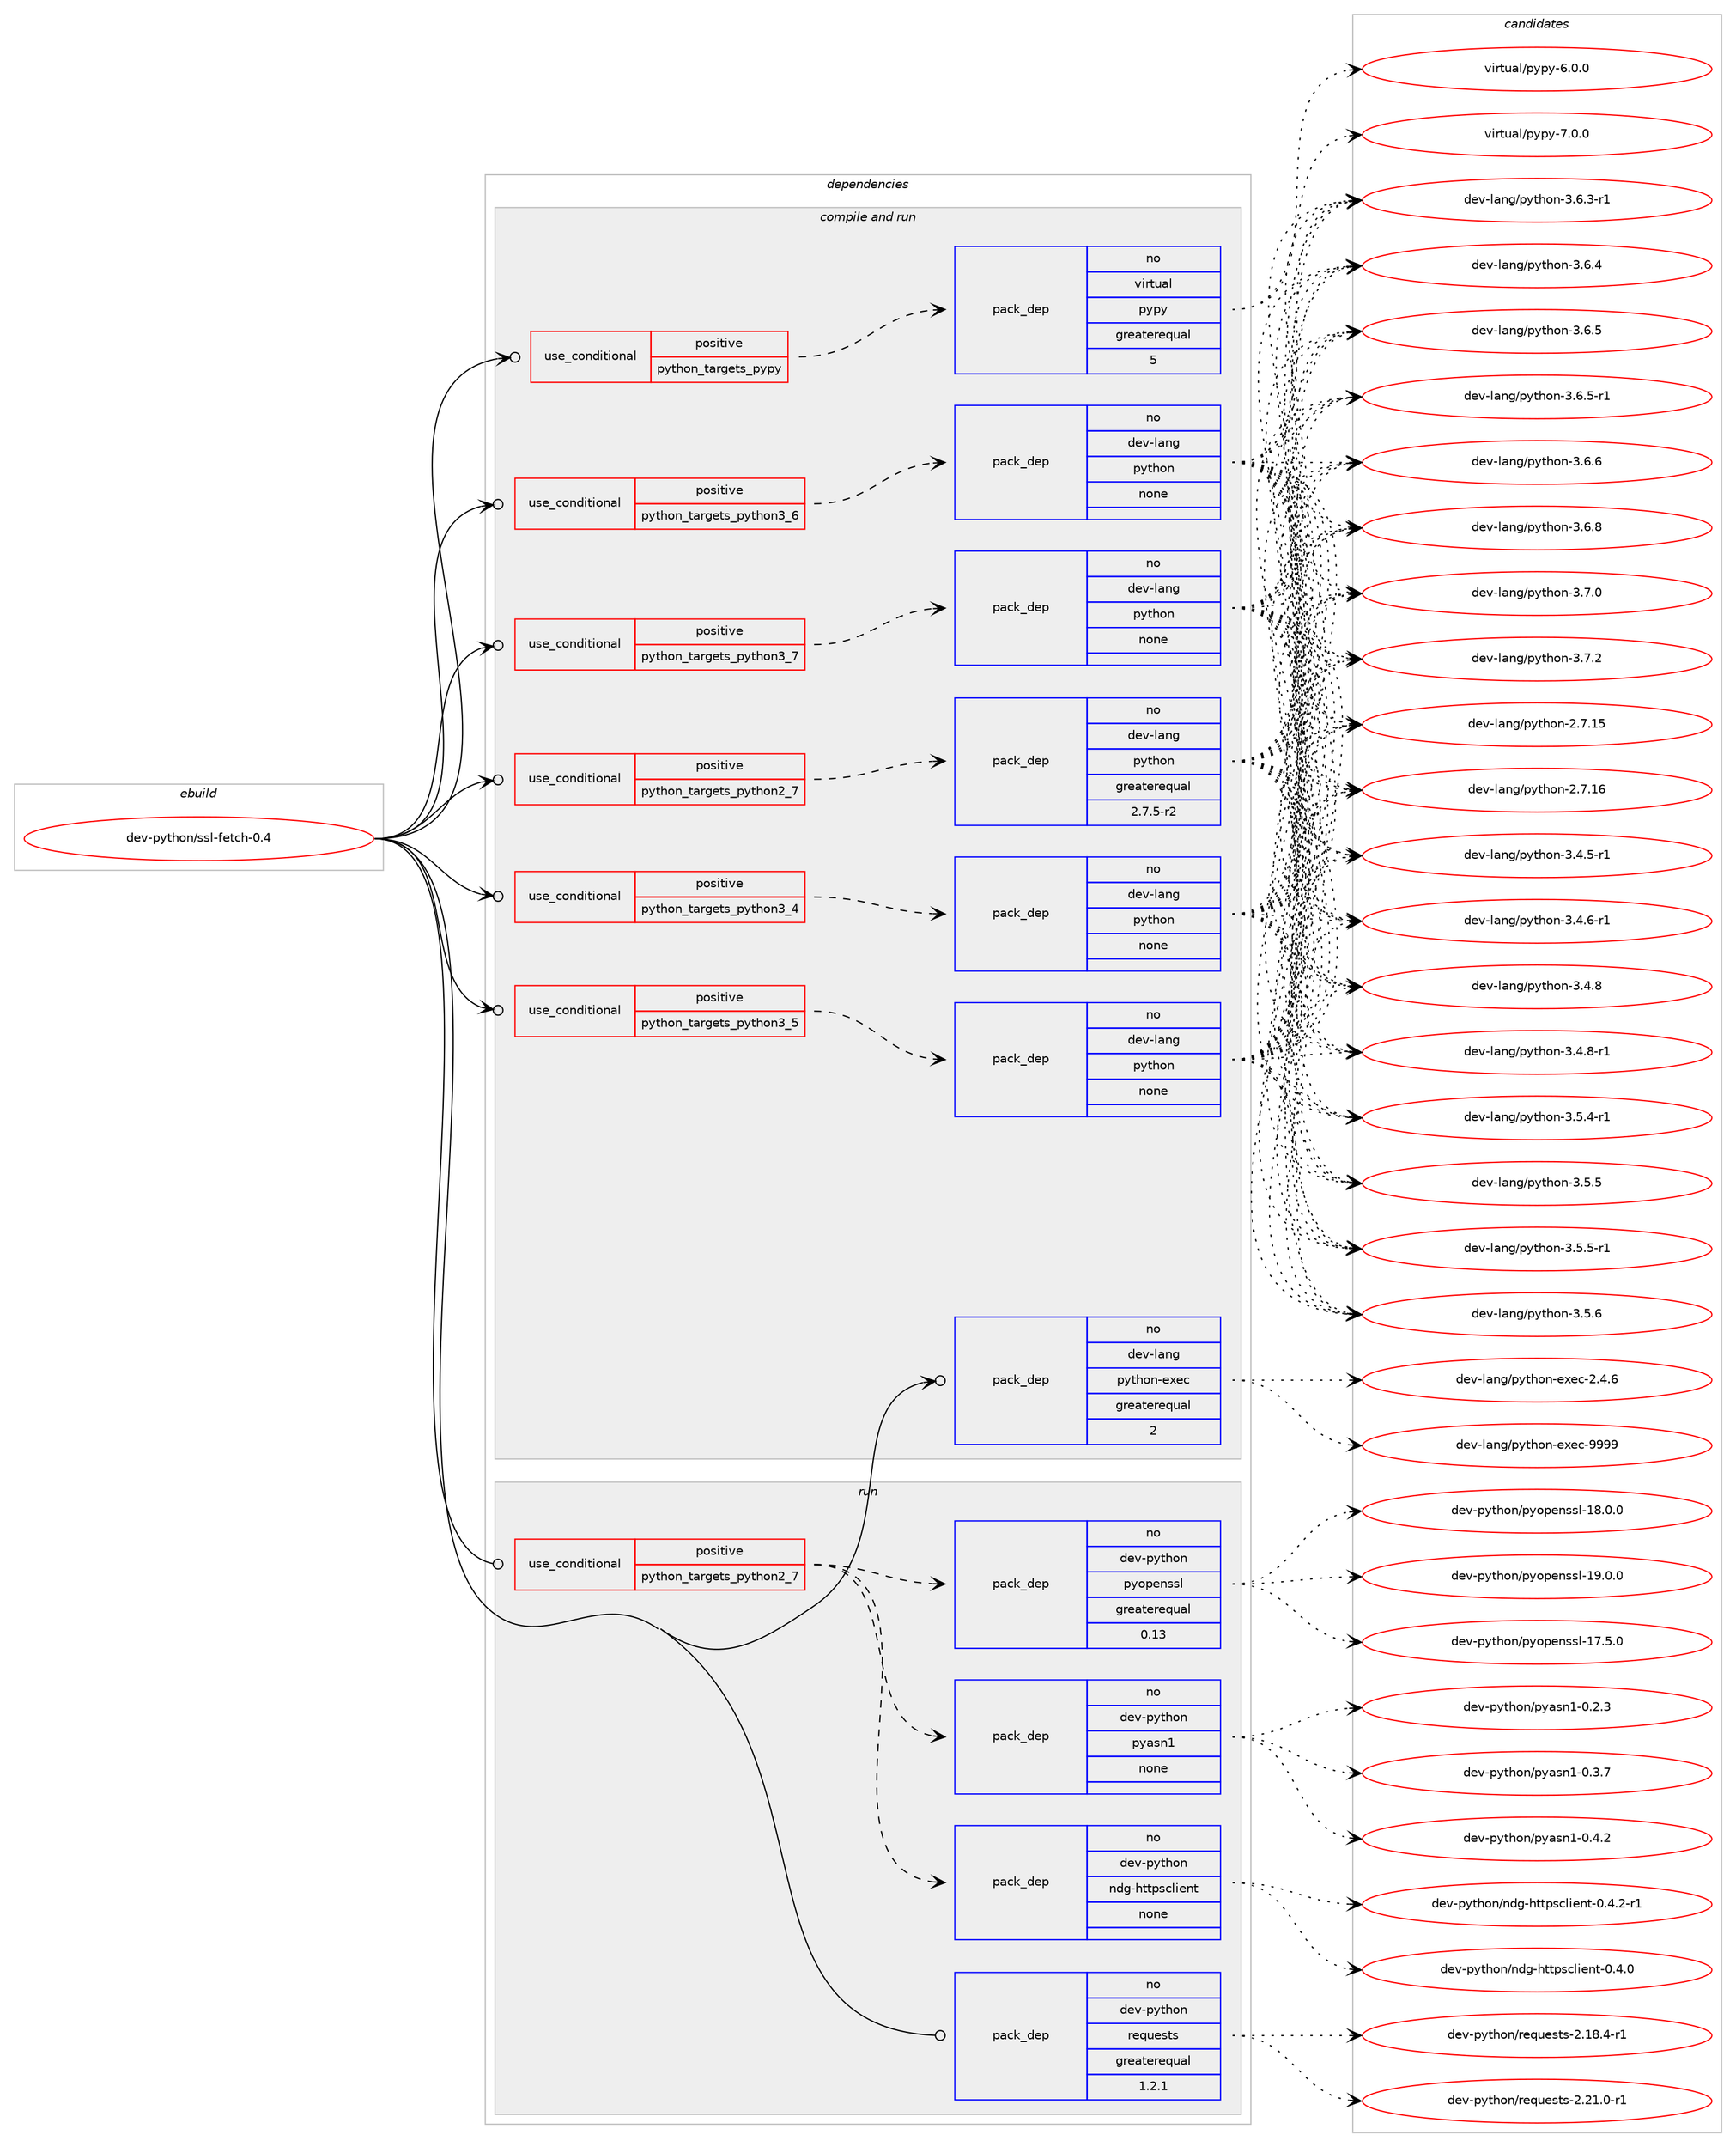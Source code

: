 digraph prolog {

# *************
# Graph options
# *************

newrank=true;
concentrate=true;
compound=true;
graph [rankdir=LR,fontname=Helvetica,fontsize=10,ranksep=1.5];#, ranksep=2.5, nodesep=0.2];
edge  [arrowhead=vee];
node  [fontname=Helvetica,fontsize=10];

# **********
# The ebuild
# **********

subgraph cluster_leftcol {
color=gray;
rank=same;
label=<<i>ebuild</i>>;
id [label="dev-python/ssl-fetch-0.4", color=red, width=4, href="../dev-python/ssl-fetch-0.4.svg"];
}

# ****************
# The dependencies
# ****************

subgraph cluster_midcol {
color=gray;
label=<<i>dependencies</i>>;
subgraph cluster_compile {
fillcolor="#eeeeee";
style=filled;
label=<<i>compile</i>>;
}
subgraph cluster_compileandrun {
fillcolor="#eeeeee";
style=filled;
label=<<i>compile and run</i>>;
subgraph cond385230 {
dependency1443046 [label=<<TABLE BORDER="0" CELLBORDER="1" CELLSPACING="0" CELLPADDING="4"><TR><TD ROWSPAN="3" CELLPADDING="10">use_conditional</TD></TR><TR><TD>positive</TD></TR><TR><TD>python_targets_pypy</TD></TR></TABLE>>, shape=none, color=red];
subgraph pack1034454 {
dependency1443047 [label=<<TABLE BORDER="0" CELLBORDER="1" CELLSPACING="0" CELLPADDING="4" WIDTH="220"><TR><TD ROWSPAN="6" CELLPADDING="30">pack_dep</TD></TR><TR><TD WIDTH="110">no</TD></TR><TR><TD>virtual</TD></TR><TR><TD>pypy</TD></TR><TR><TD>greaterequal</TD></TR><TR><TD>5</TD></TR></TABLE>>, shape=none, color=blue];
}
dependency1443046:e -> dependency1443047:w [weight=20,style="dashed",arrowhead="vee"];
}
id:e -> dependency1443046:w [weight=20,style="solid",arrowhead="odotvee"];
subgraph cond385231 {
dependency1443048 [label=<<TABLE BORDER="0" CELLBORDER="1" CELLSPACING="0" CELLPADDING="4"><TR><TD ROWSPAN="3" CELLPADDING="10">use_conditional</TD></TR><TR><TD>positive</TD></TR><TR><TD>python_targets_python2_7</TD></TR></TABLE>>, shape=none, color=red];
subgraph pack1034455 {
dependency1443049 [label=<<TABLE BORDER="0" CELLBORDER="1" CELLSPACING="0" CELLPADDING="4" WIDTH="220"><TR><TD ROWSPAN="6" CELLPADDING="30">pack_dep</TD></TR><TR><TD WIDTH="110">no</TD></TR><TR><TD>dev-lang</TD></TR><TR><TD>python</TD></TR><TR><TD>greaterequal</TD></TR><TR><TD>2.7.5-r2</TD></TR></TABLE>>, shape=none, color=blue];
}
dependency1443048:e -> dependency1443049:w [weight=20,style="dashed",arrowhead="vee"];
}
id:e -> dependency1443048:w [weight=20,style="solid",arrowhead="odotvee"];
subgraph cond385232 {
dependency1443050 [label=<<TABLE BORDER="0" CELLBORDER="1" CELLSPACING="0" CELLPADDING="4"><TR><TD ROWSPAN="3" CELLPADDING="10">use_conditional</TD></TR><TR><TD>positive</TD></TR><TR><TD>python_targets_python3_4</TD></TR></TABLE>>, shape=none, color=red];
subgraph pack1034456 {
dependency1443051 [label=<<TABLE BORDER="0" CELLBORDER="1" CELLSPACING="0" CELLPADDING="4" WIDTH="220"><TR><TD ROWSPAN="6" CELLPADDING="30">pack_dep</TD></TR><TR><TD WIDTH="110">no</TD></TR><TR><TD>dev-lang</TD></TR><TR><TD>python</TD></TR><TR><TD>none</TD></TR><TR><TD></TD></TR></TABLE>>, shape=none, color=blue];
}
dependency1443050:e -> dependency1443051:w [weight=20,style="dashed",arrowhead="vee"];
}
id:e -> dependency1443050:w [weight=20,style="solid",arrowhead="odotvee"];
subgraph cond385233 {
dependency1443052 [label=<<TABLE BORDER="0" CELLBORDER="1" CELLSPACING="0" CELLPADDING="4"><TR><TD ROWSPAN="3" CELLPADDING="10">use_conditional</TD></TR><TR><TD>positive</TD></TR><TR><TD>python_targets_python3_5</TD></TR></TABLE>>, shape=none, color=red];
subgraph pack1034457 {
dependency1443053 [label=<<TABLE BORDER="0" CELLBORDER="1" CELLSPACING="0" CELLPADDING="4" WIDTH="220"><TR><TD ROWSPAN="6" CELLPADDING="30">pack_dep</TD></TR><TR><TD WIDTH="110">no</TD></TR><TR><TD>dev-lang</TD></TR><TR><TD>python</TD></TR><TR><TD>none</TD></TR><TR><TD></TD></TR></TABLE>>, shape=none, color=blue];
}
dependency1443052:e -> dependency1443053:w [weight=20,style="dashed",arrowhead="vee"];
}
id:e -> dependency1443052:w [weight=20,style="solid",arrowhead="odotvee"];
subgraph cond385234 {
dependency1443054 [label=<<TABLE BORDER="0" CELLBORDER="1" CELLSPACING="0" CELLPADDING="4"><TR><TD ROWSPAN="3" CELLPADDING="10">use_conditional</TD></TR><TR><TD>positive</TD></TR><TR><TD>python_targets_python3_6</TD></TR></TABLE>>, shape=none, color=red];
subgraph pack1034458 {
dependency1443055 [label=<<TABLE BORDER="0" CELLBORDER="1" CELLSPACING="0" CELLPADDING="4" WIDTH="220"><TR><TD ROWSPAN="6" CELLPADDING="30">pack_dep</TD></TR><TR><TD WIDTH="110">no</TD></TR><TR><TD>dev-lang</TD></TR><TR><TD>python</TD></TR><TR><TD>none</TD></TR><TR><TD></TD></TR></TABLE>>, shape=none, color=blue];
}
dependency1443054:e -> dependency1443055:w [weight=20,style="dashed",arrowhead="vee"];
}
id:e -> dependency1443054:w [weight=20,style="solid",arrowhead="odotvee"];
subgraph cond385235 {
dependency1443056 [label=<<TABLE BORDER="0" CELLBORDER="1" CELLSPACING="0" CELLPADDING="4"><TR><TD ROWSPAN="3" CELLPADDING="10">use_conditional</TD></TR><TR><TD>positive</TD></TR><TR><TD>python_targets_python3_7</TD></TR></TABLE>>, shape=none, color=red];
subgraph pack1034459 {
dependency1443057 [label=<<TABLE BORDER="0" CELLBORDER="1" CELLSPACING="0" CELLPADDING="4" WIDTH="220"><TR><TD ROWSPAN="6" CELLPADDING="30">pack_dep</TD></TR><TR><TD WIDTH="110">no</TD></TR><TR><TD>dev-lang</TD></TR><TR><TD>python</TD></TR><TR><TD>none</TD></TR><TR><TD></TD></TR></TABLE>>, shape=none, color=blue];
}
dependency1443056:e -> dependency1443057:w [weight=20,style="dashed",arrowhead="vee"];
}
id:e -> dependency1443056:w [weight=20,style="solid",arrowhead="odotvee"];
subgraph pack1034460 {
dependency1443058 [label=<<TABLE BORDER="0" CELLBORDER="1" CELLSPACING="0" CELLPADDING="4" WIDTH="220"><TR><TD ROWSPAN="6" CELLPADDING="30">pack_dep</TD></TR><TR><TD WIDTH="110">no</TD></TR><TR><TD>dev-lang</TD></TR><TR><TD>python-exec</TD></TR><TR><TD>greaterequal</TD></TR><TR><TD>2</TD></TR></TABLE>>, shape=none, color=blue];
}
id:e -> dependency1443058:w [weight=20,style="solid",arrowhead="odotvee"];
}
subgraph cluster_run {
fillcolor="#eeeeee";
style=filled;
label=<<i>run</i>>;
subgraph cond385236 {
dependency1443059 [label=<<TABLE BORDER="0" CELLBORDER="1" CELLSPACING="0" CELLPADDING="4"><TR><TD ROWSPAN="3" CELLPADDING="10">use_conditional</TD></TR><TR><TD>positive</TD></TR><TR><TD>python_targets_python2_7</TD></TR></TABLE>>, shape=none, color=red];
subgraph pack1034461 {
dependency1443060 [label=<<TABLE BORDER="0" CELLBORDER="1" CELLSPACING="0" CELLPADDING="4" WIDTH="220"><TR><TD ROWSPAN="6" CELLPADDING="30">pack_dep</TD></TR><TR><TD WIDTH="110">no</TD></TR><TR><TD>dev-python</TD></TR><TR><TD>ndg-httpsclient</TD></TR><TR><TD>none</TD></TR><TR><TD></TD></TR></TABLE>>, shape=none, color=blue];
}
dependency1443059:e -> dependency1443060:w [weight=20,style="dashed",arrowhead="vee"];
subgraph pack1034462 {
dependency1443061 [label=<<TABLE BORDER="0" CELLBORDER="1" CELLSPACING="0" CELLPADDING="4" WIDTH="220"><TR><TD ROWSPAN="6" CELLPADDING="30">pack_dep</TD></TR><TR><TD WIDTH="110">no</TD></TR><TR><TD>dev-python</TD></TR><TR><TD>pyasn1</TD></TR><TR><TD>none</TD></TR><TR><TD></TD></TR></TABLE>>, shape=none, color=blue];
}
dependency1443059:e -> dependency1443061:w [weight=20,style="dashed",arrowhead="vee"];
subgraph pack1034463 {
dependency1443062 [label=<<TABLE BORDER="0" CELLBORDER="1" CELLSPACING="0" CELLPADDING="4" WIDTH="220"><TR><TD ROWSPAN="6" CELLPADDING="30">pack_dep</TD></TR><TR><TD WIDTH="110">no</TD></TR><TR><TD>dev-python</TD></TR><TR><TD>pyopenssl</TD></TR><TR><TD>greaterequal</TD></TR><TR><TD>0.13</TD></TR></TABLE>>, shape=none, color=blue];
}
dependency1443059:e -> dependency1443062:w [weight=20,style="dashed",arrowhead="vee"];
}
id:e -> dependency1443059:w [weight=20,style="solid",arrowhead="odot"];
subgraph pack1034464 {
dependency1443063 [label=<<TABLE BORDER="0" CELLBORDER="1" CELLSPACING="0" CELLPADDING="4" WIDTH="220"><TR><TD ROWSPAN="6" CELLPADDING="30">pack_dep</TD></TR><TR><TD WIDTH="110">no</TD></TR><TR><TD>dev-python</TD></TR><TR><TD>requests</TD></TR><TR><TD>greaterequal</TD></TR><TR><TD>1.2.1</TD></TR></TABLE>>, shape=none, color=blue];
}
id:e -> dependency1443063:w [weight=20,style="solid",arrowhead="odot"];
}
}

# **************
# The candidates
# **************

subgraph cluster_choices {
rank=same;
color=gray;
label=<<i>candidates</i>>;

subgraph choice1034454 {
color=black;
nodesep=1;
choice1181051141161179710847112121112121455446484648 [label="virtual/pypy-6.0.0", color=red, width=4,href="../virtual/pypy-6.0.0.svg"];
choice1181051141161179710847112121112121455546484648 [label="virtual/pypy-7.0.0", color=red, width=4,href="../virtual/pypy-7.0.0.svg"];
dependency1443047:e -> choice1181051141161179710847112121112121455446484648:w [style=dotted,weight="100"];
dependency1443047:e -> choice1181051141161179710847112121112121455546484648:w [style=dotted,weight="100"];
}
subgraph choice1034455 {
color=black;
nodesep=1;
choice10010111845108971101034711212111610411111045504655464953 [label="dev-lang/python-2.7.15", color=red, width=4,href="../dev-lang/python-2.7.15.svg"];
choice10010111845108971101034711212111610411111045504655464954 [label="dev-lang/python-2.7.16", color=red, width=4,href="../dev-lang/python-2.7.16.svg"];
choice1001011184510897110103471121211161041111104551465246534511449 [label="dev-lang/python-3.4.5-r1", color=red, width=4,href="../dev-lang/python-3.4.5-r1.svg"];
choice1001011184510897110103471121211161041111104551465246544511449 [label="dev-lang/python-3.4.6-r1", color=red, width=4,href="../dev-lang/python-3.4.6-r1.svg"];
choice100101118451089711010347112121116104111110455146524656 [label="dev-lang/python-3.4.8", color=red, width=4,href="../dev-lang/python-3.4.8.svg"];
choice1001011184510897110103471121211161041111104551465246564511449 [label="dev-lang/python-3.4.8-r1", color=red, width=4,href="../dev-lang/python-3.4.8-r1.svg"];
choice1001011184510897110103471121211161041111104551465346524511449 [label="dev-lang/python-3.5.4-r1", color=red, width=4,href="../dev-lang/python-3.5.4-r1.svg"];
choice100101118451089711010347112121116104111110455146534653 [label="dev-lang/python-3.5.5", color=red, width=4,href="../dev-lang/python-3.5.5.svg"];
choice1001011184510897110103471121211161041111104551465346534511449 [label="dev-lang/python-3.5.5-r1", color=red, width=4,href="../dev-lang/python-3.5.5-r1.svg"];
choice100101118451089711010347112121116104111110455146534654 [label="dev-lang/python-3.5.6", color=red, width=4,href="../dev-lang/python-3.5.6.svg"];
choice1001011184510897110103471121211161041111104551465446514511449 [label="dev-lang/python-3.6.3-r1", color=red, width=4,href="../dev-lang/python-3.6.3-r1.svg"];
choice100101118451089711010347112121116104111110455146544652 [label="dev-lang/python-3.6.4", color=red, width=4,href="../dev-lang/python-3.6.4.svg"];
choice100101118451089711010347112121116104111110455146544653 [label="dev-lang/python-3.6.5", color=red, width=4,href="../dev-lang/python-3.6.5.svg"];
choice1001011184510897110103471121211161041111104551465446534511449 [label="dev-lang/python-3.6.5-r1", color=red, width=4,href="../dev-lang/python-3.6.5-r1.svg"];
choice100101118451089711010347112121116104111110455146544654 [label="dev-lang/python-3.6.6", color=red, width=4,href="../dev-lang/python-3.6.6.svg"];
choice100101118451089711010347112121116104111110455146544656 [label="dev-lang/python-3.6.8", color=red, width=4,href="../dev-lang/python-3.6.8.svg"];
choice100101118451089711010347112121116104111110455146554648 [label="dev-lang/python-3.7.0", color=red, width=4,href="../dev-lang/python-3.7.0.svg"];
choice100101118451089711010347112121116104111110455146554650 [label="dev-lang/python-3.7.2", color=red, width=4,href="../dev-lang/python-3.7.2.svg"];
dependency1443049:e -> choice10010111845108971101034711212111610411111045504655464953:w [style=dotted,weight="100"];
dependency1443049:e -> choice10010111845108971101034711212111610411111045504655464954:w [style=dotted,weight="100"];
dependency1443049:e -> choice1001011184510897110103471121211161041111104551465246534511449:w [style=dotted,weight="100"];
dependency1443049:e -> choice1001011184510897110103471121211161041111104551465246544511449:w [style=dotted,weight="100"];
dependency1443049:e -> choice100101118451089711010347112121116104111110455146524656:w [style=dotted,weight="100"];
dependency1443049:e -> choice1001011184510897110103471121211161041111104551465246564511449:w [style=dotted,weight="100"];
dependency1443049:e -> choice1001011184510897110103471121211161041111104551465346524511449:w [style=dotted,weight="100"];
dependency1443049:e -> choice100101118451089711010347112121116104111110455146534653:w [style=dotted,weight="100"];
dependency1443049:e -> choice1001011184510897110103471121211161041111104551465346534511449:w [style=dotted,weight="100"];
dependency1443049:e -> choice100101118451089711010347112121116104111110455146534654:w [style=dotted,weight="100"];
dependency1443049:e -> choice1001011184510897110103471121211161041111104551465446514511449:w [style=dotted,weight="100"];
dependency1443049:e -> choice100101118451089711010347112121116104111110455146544652:w [style=dotted,weight="100"];
dependency1443049:e -> choice100101118451089711010347112121116104111110455146544653:w [style=dotted,weight="100"];
dependency1443049:e -> choice1001011184510897110103471121211161041111104551465446534511449:w [style=dotted,weight="100"];
dependency1443049:e -> choice100101118451089711010347112121116104111110455146544654:w [style=dotted,weight="100"];
dependency1443049:e -> choice100101118451089711010347112121116104111110455146544656:w [style=dotted,weight="100"];
dependency1443049:e -> choice100101118451089711010347112121116104111110455146554648:w [style=dotted,weight="100"];
dependency1443049:e -> choice100101118451089711010347112121116104111110455146554650:w [style=dotted,weight="100"];
}
subgraph choice1034456 {
color=black;
nodesep=1;
choice10010111845108971101034711212111610411111045504655464953 [label="dev-lang/python-2.7.15", color=red, width=4,href="../dev-lang/python-2.7.15.svg"];
choice10010111845108971101034711212111610411111045504655464954 [label="dev-lang/python-2.7.16", color=red, width=4,href="../dev-lang/python-2.7.16.svg"];
choice1001011184510897110103471121211161041111104551465246534511449 [label="dev-lang/python-3.4.5-r1", color=red, width=4,href="../dev-lang/python-3.4.5-r1.svg"];
choice1001011184510897110103471121211161041111104551465246544511449 [label="dev-lang/python-3.4.6-r1", color=red, width=4,href="../dev-lang/python-3.4.6-r1.svg"];
choice100101118451089711010347112121116104111110455146524656 [label="dev-lang/python-3.4.8", color=red, width=4,href="../dev-lang/python-3.4.8.svg"];
choice1001011184510897110103471121211161041111104551465246564511449 [label="dev-lang/python-3.4.8-r1", color=red, width=4,href="../dev-lang/python-3.4.8-r1.svg"];
choice1001011184510897110103471121211161041111104551465346524511449 [label="dev-lang/python-3.5.4-r1", color=red, width=4,href="../dev-lang/python-3.5.4-r1.svg"];
choice100101118451089711010347112121116104111110455146534653 [label="dev-lang/python-3.5.5", color=red, width=4,href="../dev-lang/python-3.5.5.svg"];
choice1001011184510897110103471121211161041111104551465346534511449 [label="dev-lang/python-3.5.5-r1", color=red, width=4,href="../dev-lang/python-3.5.5-r1.svg"];
choice100101118451089711010347112121116104111110455146534654 [label="dev-lang/python-3.5.6", color=red, width=4,href="../dev-lang/python-3.5.6.svg"];
choice1001011184510897110103471121211161041111104551465446514511449 [label="dev-lang/python-3.6.3-r1", color=red, width=4,href="../dev-lang/python-3.6.3-r1.svg"];
choice100101118451089711010347112121116104111110455146544652 [label="dev-lang/python-3.6.4", color=red, width=4,href="../dev-lang/python-3.6.4.svg"];
choice100101118451089711010347112121116104111110455146544653 [label="dev-lang/python-3.6.5", color=red, width=4,href="../dev-lang/python-3.6.5.svg"];
choice1001011184510897110103471121211161041111104551465446534511449 [label="dev-lang/python-3.6.5-r1", color=red, width=4,href="../dev-lang/python-3.6.5-r1.svg"];
choice100101118451089711010347112121116104111110455146544654 [label="dev-lang/python-3.6.6", color=red, width=4,href="../dev-lang/python-3.6.6.svg"];
choice100101118451089711010347112121116104111110455146544656 [label="dev-lang/python-3.6.8", color=red, width=4,href="../dev-lang/python-3.6.8.svg"];
choice100101118451089711010347112121116104111110455146554648 [label="dev-lang/python-3.7.0", color=red, width=4,href="../dev-lang/python-3.7.0.svg"];
choice100101118451089711010347112121116104111110455146554650 [label="dev-lang/python-3.7.2", color=red, width=4,href="../dev-lang/python-3.7.2.svg"];
dependency1443051:e -> choice10010111845108971101034711212111610411111045504655464953:w [style=dotted,weight="100"];
dependency1443051:e -> choice10010111845108971101034711212111610411111045504655464954:w [style=dotted,weight="100"];
dependency1443051:e -> choice1001011184510897110103471121211161041111104551465246534511449:w [style=dotted,weight="100"];
dependency1443051:e -> choice1001011184510897110103471121211161041111104551465246544511449:w [style=dotted,weight="100"];
dependency1443051:e -> choice100101118451089711010347112121116104111110455146524656:w [style=dotted,weight="100"];
dependency1443051:e -> choice1001011184510897110103471121211161041111104551465246564511449:w [style=dotted,weight="100"];
dependency1443051:e -> choice1001011184510897110103471121211161041111104551465346524511449:w [style=dotted,weight="100"];
dependency1443051:e -> choice100101118451089711010347112121116104111110455146534653:w [style=dotted,weight="100"];
dependency1443051:e -> choice1001011184510897110103471121211161041111104551465346534511449:w [style=dotted,weight="100"];
dependency1443051:e -> choice100101118451089711010347112121116104111110455146534654:w [style=dotted,weight="100"];
dependency1443051:e -> choice1001011184510897110103471121211161041111104551465446514511449:w [style=dotted,weight="100"];
dependency1443051:e -> choice100101118451089711010347112121116104111110455146544652:w [style=dotted,weight="100"];
dependency1443051:e -> choice100101118451089711010347112121116104111110455146544653:w [style=dotted,weight="100"];
dependency1443051:e -> choice1001011184510897110103471121211161041111104551465446534511449:w [style=dotted,weight="100"];
dependency1443051:e -> choice100101118451089711010347112121116104111110455146544654:w [style=dotted,weight="100"];
dependency1443051:e -> choice100101118451089711010347112121116104111110455146544656:w [style=dotted,weight="100"];
dependency1443051:e -> choice100101118451089711010347112121116104111110455146554648:w [style=dotted,weight="100"];
dependency1443051:e -> choice100101118451089711010347112121116104111110455146554650:w [style=dotted,weight="100"];
}
subgraph choice1034457 {
color=black;
nodesep=1;
choice10010111845108971101034711212111610411111045504655464953 [label="dev-lang/python-2.7.15", color=red, width=4,href="../dev-lang/python-2.7.15.svg"];
choice10010111845108971101034711212111610411111045504655464954 [label="dev-lang/python-2.7.16", color=red, width=4,href="../dev-lang/python-2.7.16.svg"];
choice1001011184510897110103471121211161041111104551465246534511449 [label="dev-lang/python-3.4.5-r1", color=red, width=4,href="../dev-lang/python-3.4.5-r1.svg"];
choice1001011184510897110103471121211161041111104551465246544511449 [label="dev-lang/python-3.4.6-r1", color=red, width=4,href="../dev-lang/python-3.4.6-r1.svg"];
choice100101118451089711010347112121116104111110455146524656 [label="dev-lang/python-3.4.8", color=red, width=4,href="../dev-lang/python-3.4.8.svg"];
choice1001011184510897110103471121211161041111104551465246564511449 [label="dev-lang/python-3.4.8-r1", color=red, width=4,href="../dev-lang/python-3.4.8-r1.svg"];
choice1001011184510897110103471121211161041111104551465346524511449 [label="dev-lang/python-3.5.4-r1", color=red, width=4,href="../dev-lang/python-3.5.4-r1.svg"];
choice100101118451089711010347112121116104111110455146534653 [label="dev-lang/python-3.5.5", color=red, width=4,href="../dev-lang/python-3.5.5.svg"];
choice1001011184510897110103471121211161041111104551465346534511449 [label="dev-lang/python-3.5.5-r1", color=red, width=4,href="../dev-lang/python-3.5.5-r1.svg"];
choice100101118451089711010347112121116104111110455146534654 [label="dev-lang/python-3.5.6", color=red, width=4,href="../dev-lang/python-3.5.6.svg"];
choice1001011184510897110103471121211161041111104551465446514511449 [label="dev-lang/python-3.6.3-r1", color=red, width=4,href="../dev-lang/python-3.6.3-r1.svg"];
choice100101118451089711010347112121116104111110455146544652 [label="dev-lang/python-3.6.4", color=red, width=4,href="../dev-lang/python-3.6.4.svg"];
choice100101118451089711010347112121116104111110455146544653 [label="dev-lang/python-3.6.5", color=red, width=4,href="../dev-lang/python-3.6.5.svg"];
choice1001011184510897110103471121211161041111104551465446534511449 [label="dev-lang/python-3.6.5-r1", color=red, width=4,href="../dev-lang/python-3.6.5-r1.svg"];
choice100101118451089711010347112121116104111110455146544654 [label="dev-lang/python-3.6.6", color=red, width=4,href="../dev-lang/python-3.6.6.svg"];
choice100101118451089711010347112121116104111110455146544656 [label="dev-lang/python-3.6.8", color=red, width=4,href="../dev-lang/python-3.6.8.svg"];
choice100101118451089711010347112121116104111110455146554648 [label="dev-lang/python-3.7.0", color=red, width=4,href="../dev-lang/python-3.7.0.svg"];
choice100101118451089711010347112121116104111110455146554650 [label="dev-lang/python-3.7.2", color=red, width=4,href="../dev-lang/python-3.7.2.svg"];
dependency1443053:e -> choice10010111845108971101034711212111610411111045504655464953:w [style=dotted,weight="100"];
dependency1443053:e -> choice10010111845108971101034711212111610411111045504655464954:w [style=dotted,weight="100"];
dependency1443053:e -> choice1001011184510897110103471121211161041111104551465246534511449:w [style=dotted,weight="100"];
dependency1443053:e -> choice1001011184510897110103471121211161041111104551465246544511449:w [style=dotted,weight="100"];
dependency1443053:e -> choice100101118451089711010347112121116104111110455146524656:w [style=dotted,weight="100"];
dependency1443053:e -> choice1001011184510897110103471121211161041111104551465246564511449:w [style=dotted,weight="100"];
dependency1443053:e -> choice1001011184510897110103471121211161041111104551465346524511449:w [style=dotted,weight="100"];
dependency1443053:e -> choice100101118451089711010347112121116104111110455146534653:w [style=dotted,weight="100"];
dependency1443053:e -> choice1001011184510897110103471121211161041111104551465346534511449:w [style=dotted,weight="100"];
dependency1443053:e -> choice100101118451089711010347112121116104111110455146534654:w [style=dotted,weight="100"];
dependency1443053:e -> choice1001011184510897110103471121211161041111104551465446514511449:w [style=dotted,weight="100"];
dependency1443053:e -> choice100101118451089711010347112121116104111110455146544652:w [style=dotted,weight="100"];
dependency1443053:e -> choice100101118451089711010347112121116104111110455146544653:w [style=dotted,weight="100"];
dependency1443053:e -> choice1001011184510897110103471121211161041111104551465446534511449:w [style=dotted,weight="100"];
dependency1443053:e -> choice100101118451089711010347112121116104111110455146544654:w [style=dotted,weight="100"];
dependency1443053:e -> choice100101118451089711010347112121116104111110455146544656:w [style=dotted,weight="100"];
dependency1443053:e -> choice100101118451089711010347112121116104111110455146554648:w [style=dotted,weight="100"];
dependency1443053:e -> choice100101118451089711010347112121116104111110455146554650:w [style=dotted,weight="100"];
}
subgraph choice1034458 {
color=black;
nodesep=1;
choice10010111845108971101034711212111610411111045504655464953 [label="dev-lang/python-2.7.15", color=red, width=4,href="../dev-lang/python-2.7.15.svg"];
choice10010111845108971101034711212111610411111045504655464954 [label="dev-lang/python-2.7.16", color=red, width=4,href="../dev-lang/python-2.7.16.svg"];
choice1001011184510897110103471121211161041111104551465246534511449 [label="dev-lang/python-3.4.5-r1", color=red, width=4,href="../dev-lang/python-3.4.5-r1.svg"];
choice1001011184510897110103471121211161041111104551465246544511449 [label="dev-lang/python-3.4.6-r1", color=red, width=4,href="../dev-lang/python-3.4.6-r1.svg"];
choice100101118451089711010347112121116104111110455146524656 [label="dev-lang/python-3.4.8", color=red, width=4,href="../dev-lang/python-3.4.8.svg"];
choice1001011184510897110103471121211161041111104551465246564511449 [label="dev-lang/python-3.4.8-r1", color=red, width=4,href="../dev-lang/python-3.4.8-r1.svg"];
choice1001011184510897110103471121211161041111104551465346524511449 [label="dev-lang/python-3.5.4-r1", color=red, width=4,href="../dev-lang/python-3.5.4-r1.svg"];
choice100101118451089711010347112121116104111110455146534653 [label="dev-lang/python-3.5.5", color=red, width=4,href="../dev-lang/python-3.5.5.svg"];
choice1001011184510897110103471121211161041111104551465346534511449 [label="dev-lang/python-3.5.5-r1", color=red, width=4,href="../dev-lang/python-3.5.5-r1.svg"];
choice100101118451089711010347112121116104111110455146534654 [label="dev-lang/python-3.5.6", color=red, width=4,href="../dev-lang/python-3.5.6.svg"];
choice1001011184510897110103471121211161041111104551465446514511449 [label="dev-lang/python-3.6.3-r1", color=red, width=4,href="../dev-lang/python-3.6.3-r1.svg"];
choice100101118451089711010347112121116104111110455146544652 [label="dev-lang/python-3.6.4", color=red, width=4,href="../dev-lang/python-3.6.4.svg"];
choice100101118451089711010347112121116104111110455146544653 [label="dev-lang/python-3.6.5", color=red, width=4,href="../dev-lang/python-3.6.5.svg"];
choice1001011184510897110103471121211161041111104551465446534511449 [label="dev-lang/python-3.6.5-r1", color=red, width=4,href="../dev-lang/python-3.6.5-r1.svg"];
choice100101118451089711010347112121116104111110455146544654 [label="dev-lang/python-3.6.6", color=red, width=4,href="../dev-lang/python-3.6.6.svg"];
choice100101118451089711010347112121116104111110455146544656 [label="dev-lang/python-3.6.8", color=red, width=4,href="../dev-lang/python-3.6.8.svg"];
choice100101118451089711010347112121116104111110455146554648 [label="dev-lang/python-3.7.0", color=red, width=4,href="../dev-lang/python-3.7.0.svg"];
choice100101118451089711010347112121116104111110455146554650 [label="dev-lang/python-3.7.2", color=red, width=4,href="../dev-lang/python-3.7.2.svg"];
dependency1443055:e -> choice10010111845108971101034711212111610411111045504655464953:w [style=dotted,weight="100"];
dependency1443055:e -> choice10010111845108971101034711212111610411111045504655464954:w [style=dotted,weight="100"];
dependency1443055:e -> choice1001011184510897110103471121211161041111104551465246534511449:w [style=dotted,weight="100"];
dependency1443055:e -> choice1001011184510897110103471121211161041111104551465246544511449:w [style=dotted,weight="100"];
dependency1443055:e -> choice100101118451089711010347112121116104111110455146524656:w [style=dotted,weight="100"];
dependency1443055:e -> choice1001011184510897110103471121211161041111104551465246564511449:w [style=dotted,weight="100"];
dependency1443055:e -> choice1001011184510897110103471121211161041111104551465346524511449:w [style=dotted,weight="100"];
dependency1443055:e -> choice100101118451089711010347112121116104111110455146534653:w [style=dotted,weight="100"];
dependency1443055:e -> choice1001011184510897110103471121211161041111104551465346534511449:w [style=dotted,weight="100"];
dependency1443055:e -> choice100101118451089711010347112121116104111110455146534654:w [style=dotted,weight="100"];
dependency1443055:e -> choice1001011184510897110103471121211161041111104551465446514511449:w [style=dotted,weight="100"];
dependency1443055:e -> choice100101118451089711010347112121116104111110455146544652:w [style=dotted,weight="100"];
dependency1443055:e -> choice100101118451089711010347112121116104111110455146544653:w [style=dotted,weight="100"];
dependency1443055:e -> choice1001011184510897110103471121211161041111104551465446534511449:w [style=dotted,weight="100"];
dependency1443055:e -> choice100101118451089711010347112121116104111110455146544654:w [style=dotted,weight="100"];
dependency1443055:e -> choice100101118451089711010347112121116104111110455146544656:w [style=dotted,weight="100"];
dependency1443055:e -> choice100101118451089711010347112121116104111110455146554648:w [style=dotted,weight="100"];
dependency1443055:e -> choice100101118451089711010347112121116104111110455146554650:w [style=dotted,weight="100"];
}
subgraph choice1034459 {
color=black;
nodesep=1;
choice10010111845108971101034711212111610411111045504655464953 [label="dev-lang/python-2.7.15", color=red, width=4,href="../dev-lang/python-2.7.15.svg"];
choice10010111845108971101034711212111610411111045504655464954 [label="dev-lang/python-2.7.16", color=red, width=4,href="../dev-lang/python-2.7.16.svg"];
choice1001011184510897110103471121211161041111104551465246534511449 [label="dev-lang/python-3.4.5-r1", color=red, width=4,href="../dev-lang/python-3.4.5-r1.svg"];
choice1001011184510897110103471121211161041111104551465246544511449 [label="dev-lang/python-3.4.6-r1", color=red, width=4,href="../dev-lang/python-3.4.6-r1.svg"];
choice100101118451089711010347112121116104111110455146524656 [label="dev-lang/python-3.4.8", color=red, width=4,href="../dev-lang/python-3.4.8.svg"];
choice1001011184510897110103471121211161041111104551465246564511449 [label="dev-lang/python-3.4.8-r1", color=red, width=4,href="../dev-lang/python-3.4.8-r1.svg"];
choice1001011184510897110103471121211161041111104551465346524511449 [label="dev-lang/python-3.5.4-r1", color=red, width=4,href="../dev-lang/python-3.5.4-r1.svg"];
choice100101118451089711010347112121116104111110455146534653 [label="dev-lang/python-3.5.5", color=red, width=4,href="../dev-lang/python-3.5.5.svg"];
choice1001011184510897110103471121211161041111104551465346534511449 [label="dev-lang/python-3.5.5-r1", color=red, width=4,href="../dev-lang/python-3.5.5-r1.svg"];
choice100101118451089711010347112121116104111110455146534654 [label="dev-lang/python-3.5.6", color=red, width=4,href="../dev-lang/python-3.5.6.svg"];
choice1001011184510897110103471121211161041111104551465446514511449 [label="dev-lang/python-3.6.3-r1", color=red, width=4,href="../dev-lang/python-3.6.3-r1.svg"];
choice100101118451089711010347112121116104111110455146544652 [label="dev-lang/python-3.6.4", color=red, width=4,href="../dev-lang/python-3.6.4.svg"];
choice100101118451089711010347112121116104111110455146544653 [label="dev-lang/python-3.6.5", color=red, width=4,href="../dev-lang/python-3.6.5.svg"];
choice1001011184510897110103471121211161041111104551465446534511449 [label="dev-lang/python-3.6.5-r1", color=red, width=4,href="../dev-lang/python-3.6.5-r1.svg"];
choice100101118451089711010347112121116104111110455146544654 [label="dev-lang/python-3.6.6", color=red, width=4,href="../dev-lang/python-3.6.6.svg"];
choice100101118451089711010347112121116104111110455146544656 [label="dev-lang/python-3.6.8", color=red, width=4,href="../dev-lang/python-3.6.8.svg"];
choice100101118451089711010347112121116104111110455146554648 [label="dev-lang/python-3.7.0", color=red, width=4,href="../dev-lang/python-3.7.0.svg"];
choice100101118451089711010347112121116104111110455146554650 [label="dev-lang/python-3.7.2", color=red, width=4,href="../dev-lang/python-3.7.2.svg"];
dependency1443057:e -> choice10010111845108971101034711212111610411111045504655464953:w [style=dotted,weight="100"];
dependency1443057:e -> choice10010111845108971101034711212111610411111045504655464954:w [style=dotted,weight="100"];
dependency1443057:e -> choice1001011184510897110103471121211161041111104551465246534511449:w [style=dotted,weight="100"];
dependency1443057:e -> choice1001011184510897110103471121211161041111104551465246544511449:w [style=dotted,weight="100"];
dependency1443057:e -> choice100101118451089711010347112121116104111110455146524656:w [style=dotted,weight="100"];
dependency1443057:e -> choice1001011184510897110103471121211161041111104551465246564511449:w [style=dotted,weight="100"];
dependency1443057:e -> choice1001011184510897110103471121211161041111104551465346524511449:w [style=dotted,weight="100"];
dependency1443057:e -> choice100101118451089711010347112121116104111110455146534653:w [style=dotted,weight="100"];
dependency1443057:e -> choice1001011184510897110103471121211161041111104551465346534511449:w [style=dotted,weight="100"];
dependency1443057:e -> choice100101118451089711010347112121116104111110455146534654:w [style=dotted,weight="100"];
dependency1443057:e -> choice1001011184510897110103471121211161041111104551465446514511449:w [style=dotted,weight="100"];
dependency1443057:e -> choice100101118451089711010347112121116104111110455146544652:w [style=dotted,weight="100"];
dependency1443057:e -> choice100101118451089711010347112121116104111110455146544653:w [style=dotted,weight="100"];
dependency1443057:e -> choice1001011184510897110103471121211161041111104551465446534511449:w [style=dotted,weight="100"];
dependency1443057:e -> choice100101118451089711010347112121116104111110455146544654:w [style=dotted,weight="100"];
dependency1443057:e -> choice100101118451089711010347112121116104111110455146544656:w [style=dotted,weight="100"];
dependency1443057:e -> choice100101118451089711010347112121116104111110455146554648:w [style=dotted,weight="100"];
dependency1443057:e -> choice100101118451089711010347112121116104111110455146554650:w [style=dotted,weight="100"];
}
subgraph choice1034460 {
color=black;
nodesep=1;
choice1001011184510897110103471121211161041111104510112010199455046524654 [label="dev-lang/python-exec-2.4.6", color=red, width=4,href="../dev-lang/python-exec-2.4.6.svg"];
choice10010111845108971101034711212111610411111045101120101994557575757 [label="dev-lang/python-exec-9999", color=red, width=4,href="../dev-lang/python-exec-9999.svg"];
dependency1443058:e -> choice1001011184510897110103471121211161041111104510112010199455046524654:w [style=dotted,weight="100"];
dependency1443058:e -> choice10010111845108971101034711212111610411111045101120101994557575757:w [style=dotted,weight="100"];
}
subgraph choice1034461 {
color=black;
nodesep=1;
choice10010111845112121116104111110471101001034510411611611211599108105101110116454846524648 [label="dev-python/ndg-httpsclient-0.4.0", color=red, width=4,href="../dev-python/ndg-httpsclient-0.4.0.svg"];
choice100101118451121211161041111104711010010345104116116112115991081051011101164548465246504511449 [label="dev-python/ndg-httpsclient-0.4.2-r1", color=red, width=4,href="../dev-python/ndg-httpsclient-0.4.2-r1.svg"];
dependency1443060:e -> choice10010111845112121116104111110471101001034510411611611211599108105101110116454846524648:w [style=dotted,weight="100"];
dependency1443060:e -> choice100101118451121211161041111104711010010345104116116112115991081051011101164548465246504511449:w [style=dotted,weight="100"];
}
subgraph choice1034462 {
color=black;
nodesep=1;
choice10010111845112121116104111110471121219711511049454846504651 [label="dev-python/pyasn1-0.2.3", color=red, width=4,href="../dev-python/pyasn1-0.2.3.svg"];
choice10010111845112121116104111110471121219711511049454846514655 [label="dev-python/pyasn1-0.3.7", color=red, width=4,href="../dev-python/pyasn1-0.3.7.svg"];
choice10010111845112121116104111110471121219711511049454846524650 [label="dev-python/pyasn1-0.4.2", color=red, width=4,href="../dev-python/pyasn1-0.4.2.svg"];
dependency1443061:e -> choice10010111845112121116104111110471121219711511049454846504651:w [style=dotted,weight="100"];
dependency1443061:e -> choice10010111845112121116104111110471121219711511049454846514655:w [style=dotted,weight="100"];
dependency1443061:e -> choice10010111845112121116104111110471121219711511049454846524650:w [style=dotted,weight="100"];
}
subgraph choice1034463 {
color=black;
nodesep=1;
choice100101118451121211161041111104711212111111210111011511510845495546534648 [label="dev-python/pyopenssl-17.5.0", color=red, width=4,href="../dev-python/pyopenssl-17.5.0.svg"];
choice100101118451121211161041111104711212111111210111011511510845495646484648 [label="dev-python/pyopenssl-18.0.0", color=red, width=4,href="../dev-python/pyopenssl-18.0.0.svg"];
choice100101118451121211161041111104711212111111210111011511510845495746484648 [label="dev-python/pyopenssl-19.0.0", color=red, width=4,href="../dev-python/pyopenssl-19.0.0.svg"];
dependency1443062:e -> choice100101118451121211161041111104711212111111210111011511510845495546534648:w [style=dotted,weight="100"];
dependency1443062:e -> choice100101118451121211161041111104711212111111210111011511510845495646484648:w [style=dotted,weight="100"];
dependency1443062:e -> choice100101118451121211161041111104711212111111210111011511510845495746484648:w [style=dotted,weight="100"];
}
subgraph choice1034464 {
color=black;
nodesep=1;
choice1001011184511212111610411111047114101113117101115116115455046495646524511449 [label="dev-python/requests-2.18.4-r1", color=red, width=4,href="../dev-python/requests-2.18.4-r1.svg"];
choice1001011184511212111610411111047114101113117101115116115455046504946484511449 [label="dev-python/requests-2.21.0-r1", color=red, width=4,href="../dev-python/requests-2.21.0-r1.svg"];
dependency1443063:e -> choice1001011184511212111610411111047114101113117101115116115455046495646524511449:w [style=dotted,weight="100"];
dependency1443063:e -> choice1001011184511212111610411111047114101113117101115116115455046504946484511449:w [style=dotted,weight="100"];
}
}

}
